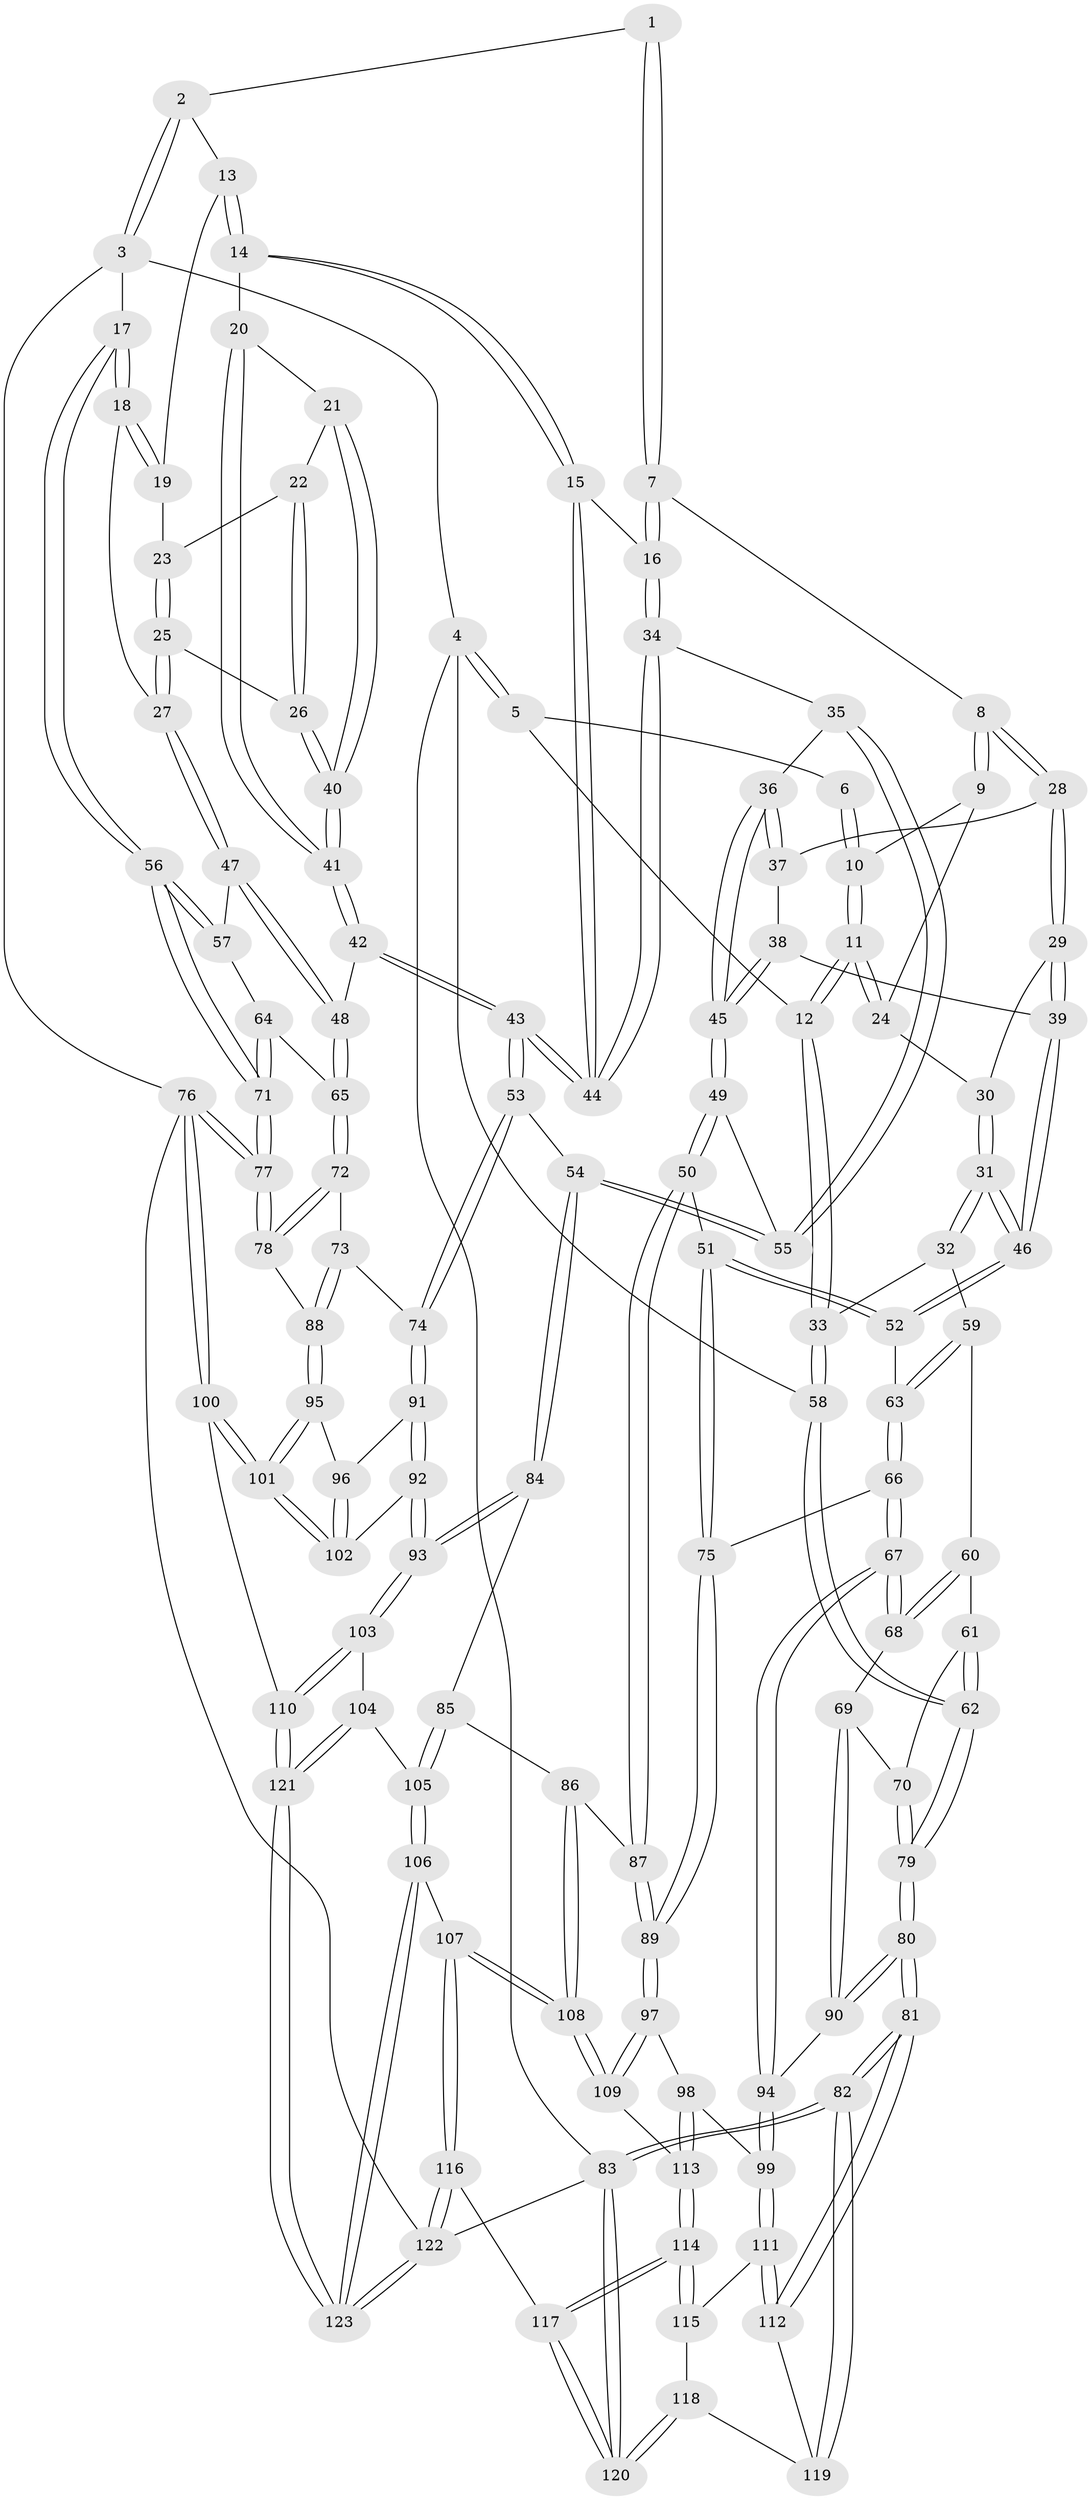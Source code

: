 // coarse degree distribution, {3: 0.1388888888888889, 5: 0.2638888888888889, 6: 0.05555555555555555, 4: 0.5277777777777778, 7: 0.013888888888888888}
// Generated by graph-tools (version 1.1) at 2025/42/03/06/25 10:42:27]
// undirected, 123 vertices, 304 edges
graph export_dot {
graph [start="1"]
  node [color=gray90,style=filled];
  1 [pos="+0.3669584193517873+0"];
  2 [pos="+0.9548225153970826+0"];
  3 [pos="+1+0"];
  4 [pos="+0+0"];
  5 [pos="+0.07144410570304374+0"];
  6 [pos="+0.2785761565844129+0"];
  7 [pos="+0.47755977048400006+0.08467861565355991"];
  8 [pos="+0.4564552784367805+0.11630066512502536"];
  9 [pos="+0.37971710846478324+0.14898272798502646"];
  10 [pos="+0.2837713471001163+0.0793541243518368"];
  11 [pos="+0.24019262985429404+0.20267669009016218"];
  12 [pos="+0.21183684222474797+0.23941424358995184"];
  13 [pos="+0.8574770298117751+0"];
  14 [pos="+0.6101209256465908+0.12230914483188658"];
  15 [pos="+0.6003218535187799+0.12665663860002793"];
  16 [pos="+0.5945817761152364+0.12751189501344326"];
  17 [pos="+1+0.13409064009558663"];
  18 [pos="+0.9474532369427044+0.25806230498645516"];
  19 [pos="+0.8445178825541602+0"];
  20 [pos="+0.656735873312205+0.16020366910253506"];
  21 [pos="+0.72113167127781+0.19363540259505682"];
  22 [pos="+0.7941761917196779+0.12124637342117693"];
  23 [pos="+0.8372717364257722+0.03485330568375319"];
  24 [pos="+0.3692004621581638+0.16218418613760557"];
  25 [pos="+0.8651203314445436+0.20564035982295462"];
  26 [pos="+0.7761842805673946+0.2567809990541227"];
  27 [pos="+0.914368483398904+0.2720515609068848"];
  28 [pos="+0.4561699204117522+0.13083570963494384"];
  29 [pos="+0.4008754335125291+0.24911559284150947"];
  30 [pos="+0.3698099752161521+0.17128989244277007"];
  31 [pos="+0.31016388101752806+0.34079995989853434"];
  32 [pos="+0.20415725751885994+0.27256303964429157"];
  33 [pos="+0.20024601281813686+0.2659338763254003"];
  34 [pos="+0.5485665128002132+0.2567448361696587"];
  35 [pos="+0.5424510907752118+0.2587837905376297"];
  36 [pos="+0.5126419917137487+0.2643307551212375"];
  37 [pos="+0.4607237838009856+0.1502115638340743"];
  38 [pos="+0.4497422465449121+0.25697903165069336"];
  39 [pos="+0.39979116100283224+0.2602779621184916"];
  40 [pos="+0.7351467161196588+0.32289162035230734"];
  41 [pos="+0.7313338536987116+0.3358084978859407"];
  42 [pos="+0.7262197082562911+0.36100694899075947"];
  43 [pos="+0.7037861730921632+0.3744279123260508"];
  44 [pos="+0.6932172406170461+0.36271587194974614"];
  45 [pos="+0.4998081179260801+0.27269989569480885"];
  46 [pos="+0.3108405272646609+0.34132738361054027"];
  47 [pos="+0.891078919367866+0.314511023756509"];
  48 [pos="+0.7708451203365406+0.36298490704413766"];
  49 [pos="+0.45690979567689677+0.413207885002832"];
  50 [pos="+0.3683559701861158+0.4286157399504585"];
  51 [pos="+0.3627508782956241+0.42502846377429176"];
  52 [pos="+0.3129648181380064+0.345220956619873"];
  53 [pos="+0.6592222485257607+0.45221962977441404"];
  54 [pos="+0.6308848163969998+0.46166093746162984"];
  55 [pos="+0.5406480561571274+0.43276894243639735"];
  56 [pos="+1+0.38436268410560487"];
  57 [pos="+0.9580926246848565+0.3881345014437981"];
  58 [pos="+0+0.13219731665106466"];
  59 [pos="+0.15199271059574007+0.36990426416173994"];
  60 [pos="+0.08145224702246591+0.41353485183722793"];
  61 [pos="+0.013872998284347732+0.40827625171357707"];
  62 [pos="+0+0.25455714571978066"];
  63 [pos="+0.16749193519496672+0.4668569774267841"];
  64 [pos="+0.9166399909349094+0.45437950819425926"];
  65 [pos="+0.8945810850684117+0.46840265823112404"];
  66 [pos="+0.1670931597121383+0.5327344423383096"];
  67 [pos="+0.15075957960773395+0.5432319569315688"];
  68 [pos="+0.1277959356364255+0.5316893614342233"];
  69 [pos="+0.05275816673983207+0.5221908028815656"];
  70 [pos="+0.04933899873358142+0.520312172265034"];
  71 [pos="+1+0.5660764160306277"];
  72 [pos="+0.8919876929794802+0.488847719675015"];
  73 [pos="+0.7486835927885016+0.4961363302687038"];
  74 [pos="+0.6719989053524087+0.4682080045763316"];
  75 [pos="+0.19340209021012736+0.5292286670069939"];
  76 [pos="+1+0.7796150320694919"];
  77 [pos="+1+0.5873237063700197"];
  78 [pos="+0.8950428753733569+0.5481302272927949"];
  79 [pos="+0+0.556972447263307"];
  80 [pos="+0+0.6026646691135651"];
  81 [pos="+0+0.8245550831878301"];
  82 [pos="+0+1"];
  83 [pos="+0+1"];
  84 [pos="+0.5612038109055879+0.5856082036537767"];
  85 [pos="+0.5113490707282115+0.608139871947681"];
  86 [pos="+0.4768127742372916+0.6114443441110238"];
  87 [pos="+0.38797628636865156+0.5877563309396724"];
  88 [pos="+0.8778646852300978+0.5666607920437187"];
  89 [pos="+0.3374977582064367+0.6489768184200011"];
  90 [pos="+0.016005207191938983+0.6170021021170919"];
  91 [pos="+0.6818413642337363+0.4912250589590516"];
  92 [pos="+0.7101193476289318+0.7005808009198599"];
  93 [pos="+0.6525692801874122+0.7319095916123017"];
  94 [pos="+0.13058515752771255+0.6824095042991393"];
  95 [pos="+0.8644246063393582+0.6025642127385524"];
  96 [pos="+0.7957255305860926+0.6065066892354677"];
  97 [pos="+0.33700832424548677+0.6502846737585487"];
  98 [pos="+0.17545516041822226+0.7216064432679492"];
  99 [pos="+0.14016604614976558+0.7207537435551106"];
  100 [pos="+0.931359061214651+0.7992366432920174"];
  101 [pos="+0.9190168938423983+0.7856619942498212"];
  102 [pos="+0.7171278982634529+0.7006773933367201"];
  103 [pos="+0.6189696774549802+0.7882950890747833"];
  104 [pos="+0.5943453252163944+0.8207130203865503"];
  105 [pos="+0.5583552869290372+0.8389648944371823"];
  106 [pos="+0.5316380160760404+0.8589579028471658"];
  107 [pos="+0.5298138432236772+0.8599316332052609"];
  108 [pos="+0.4638461983386331+0.8011736713703702"];
  109 [pos="+0.38895652720926394+0.7629340722655358"];
  110 [pos="+0.9016821397728529+0.8340375194060655"];
  111 [pos="+0.1323366728033389+0.73093682699408"];
  112 [pos="+0+0.7815627470436991"];
  113 [pos="+0.2954555202769424+0.8238621290273831"];
  114 [pos="+0.27836229058695183+0.9872381009037692"];
  115 [pos="+0.13539602593570957+0.8214559207762462"];
  116 [pos="+0.40339010710079365+1"];
  117 [pos="+0.3306819701960226+1"];
  118 [pos="+0.10533198980362357+0.859894252367763"];
  119 [pos="+0.0835734342503491+0.8674495361064559"];
  120 [pos="+0.0798944910001119+1"];
  121 [pos="+0.8282678601498294+0.9370237276796572"];
  122 [pos="+0.8043330903189685+1"];
  123 [pos="+0.8082147293430296+1"];
  1 -- 2;
  1 -- 7;
  1 -- 7;
  2 -- 3;
  2 -- 3;
  2 -- 13;
  3 -- 4;
  3 -- 17;
  3 -- 76;
  4 -- 5;
  4 -- 5;
  4 -- 58;
  4 -- 83;
  5 -- 6;
  5 -- 12;
  6 -- 10;
  6 -- 10;
  7 -- 8;
  7 -- 16;
  7 -- 16;
  8 -- 9;
  8 -- 9;
  8 -- 28;
  8 -- 28;
  9 -- 10;
  9 -- 24;
  10 -- 11;
  10 -- 11;
  11 -- 12;
  11 -- 12;
  11 -- 24;
  11 -- 24;
  12 -- 33;
  12 -- 33;
  13 -- 14;
  13 -- 14;
  13 -- 19;
  14 -- 15;
  14 -- 15;
  14 -- 20;
  15 -- 16;
  15 -- 44;
  15 -- 44;
  16 -- 34;
  16 -- 34;
  17 -- 18;
  17 -- 18;
  17 -- 56;
  17 -- 56;
  18 -- 19;
  18 -- 19;
  18 -- 27;
  19 -- 23;
  20 -- 21;
  20 -- 41;
  20 -- 41;
  21 -- 22;
  21 -- 40;
  21 -- 40;
  22 -- 23;
  22 -- 26;
  22 -- 26;
  23 -- 25;
  23 -- 25;
  24 -- 30;
  25 -- 26;
  25 -- 27;
  25 -- 27;
  26 -- 40;
  26 -- 40;
  27 -- 47;
  27 -- 47;
  28 -- 29;
  28 -- 29;
  28 -- 37;
  29 -- 30;
  29 -- 39;
  29 -- 39;
  30 -- 31;
  30 -- 31;
  31 -- 32;
  31 -- 32;
  31 -- 46;
  31 -- 46;
  32 -- 33;
  32 -- 59;
  33 -- 58;
  33 -- 58;
  34 -- 35;
  34 -- 44;
  34 -- 44;
  35 -- 36;
  35 -- 55;
  35 -- 55;
  36 -- 37;
  36 -- 37;
  36 -- 45;
  36 -- 45;
  37 -- 38;
  38 -- 39;
  38 -- 45;
  38 -- 45;
  39 -- 46;
  39 -- 46;
  40 -- 41;
  40 -- 41;
  41 -- 42;
  41 -- 42;
  42 -- 43;
  42 -- 43;
  42 -- 48;
  43 -- 44;
  43 -- 44;
  43 -- 53;
  43 -- 53;
  45 -- 49;
  45 -- 49;
  46 -- 52;
  46 -- 52;
  47 -- 48;
  47 -- 48;
  47 -- 57;
  48 -- 65;
  48 -- 65;
  49 -- 50;
  49 -- 50;
  49 -- 55;
  50 -- 51;
  50 -- 87;
  50 -- 87;
  51 -- 52;
  51 -- 52;
  51 -- 75;
  51 -- 75;
  52 -- 63;
  53 -- 54;
  53 -- 74;
  53 -- 74;
  54 -- 55;
  54 -- 55;
  54 -- 84;
  54 -- 84;
  56 -- 57;
  56 -- 57;
  56 -- 71;
  56 -- 71;
  57 -- 64;
  58 -- 62;
  58 -- 62;
  59 -- 60;
  59 -- 63;
  59 -- 63;
  60 -- 61;
  60 -- 68;
  60 -- 68;
  61 -- 62;
  61 -- 62;
  61 -- 70;
  62 -- 79;
  62 -- 79;
  63 -- 66;
  63 -- 66;
  64 -- 65;
  64 -- 71;
  64 -- 71;
  65 -- 72;
  65 -- 72;
  66 -- 67;
  66 -- 67;
  66 -- 75;
  67 -- 68;
  67 -- 68;
  67 -- 94;
  67 -- 94;
  68 -- 69;
  69 -- 70;
  69 -- 90;
  69 -- 90;
  70 -- 79;
  70 -- 79;
  71 -- 77;
  71 -- 77;
  72 -- 73;
  72 -- 78;
  72 -- 78;
  73 -- 74;
  73 -- 88;
  73 -- 88;
  74 -- 91;
  74 -- 91;
  75 -- 89;
  75 -- 89;
  76 -- 77;
  76 -- 77;
  76 -- 100;
  76 -- 100;
  76 -- 122;
  77 -- 78;
  77 -- 78;
  78 -- 88;
  79 -- 80;
  79 -- 80;
  80 -- 81;
  80 -- 81;
  80 -- 90;
  80 -- 90;
  81 -- 82;
  81 -- 82;
  81 -- 112;
  81 -- 112;
  82 -- 83;
  82 -- 83;
  82 -- 119;
  82 -- 119;
  83 -- 120;
  83 -- 120;
  83 -- 122;
  84 -- 85;
  84 -- 93;
  84 -- 93;
  85 -- 86;
  85 -- 105;
  85 -- 105;
  86 -- 87;
  86 -- 108;
  86 -- 108;
  87 -- 89;
  87 -- 89;
  88 -- 95;
  88 -- 95;
  89 -- 97;
  89 -- 97;
  90 -- 94;
  91 -- 92;
  91 -- 92;
  91 -- 96;
  92 -- 93;
  92 -- 93;
  92 -- 102;
  93 -- 103;
  93 -- 103;
  94 -- 99;
  94 -- 99;
  95 -- 96;
  95 -- 101;
  95 -- 101;
  96 -- 102;
  96 -- 102;
  97 -- 98;
  97 -- 109;
  97 -- 109;
  98 -- 99;
  98 -- 113;
  98 -- 113;
  99 -- 111;
  99 -- 111;
  100 -- 101;
  100 -- 101;
  100 -- 110;
  101 -- 102;
  101 -- 102;
  103 -- 104;
  103 -- 110;
  103 -- 110;
  104 -- 105;
  104 -- 121;
  104 -- 121;
  105 -- 106;
  105 -- 106;
  106 -- 107;
  106 -- 123;
  106 -- 123;
  107 -- 108;
  107 -- 108;
  107 -- 116;
  107 -- 116;
  108 -- 109;
  108 -- 109;
  109 -- 113;
  110 -- 121;
  110 -- 121;
  111 -- 112;
  111 -- 112;
  111 -- 115;
  112 -- 119;
  113 -- 114;
  113 -- 114;
  114 -- 115;
  114 -- 115;
  114 -- 117;
  114 -- 117;
  115 -- 118;
  116 -- 117;
  116 -- 122;
  116 -- 122;
  117 -- 120;
  117 -- 120;
  118 -- 119;
  118 -- 120;
  118 -- 120;
  121 -- 123;
  121 -- 123;
  122 -- 123;
  122 -- 123;
}
